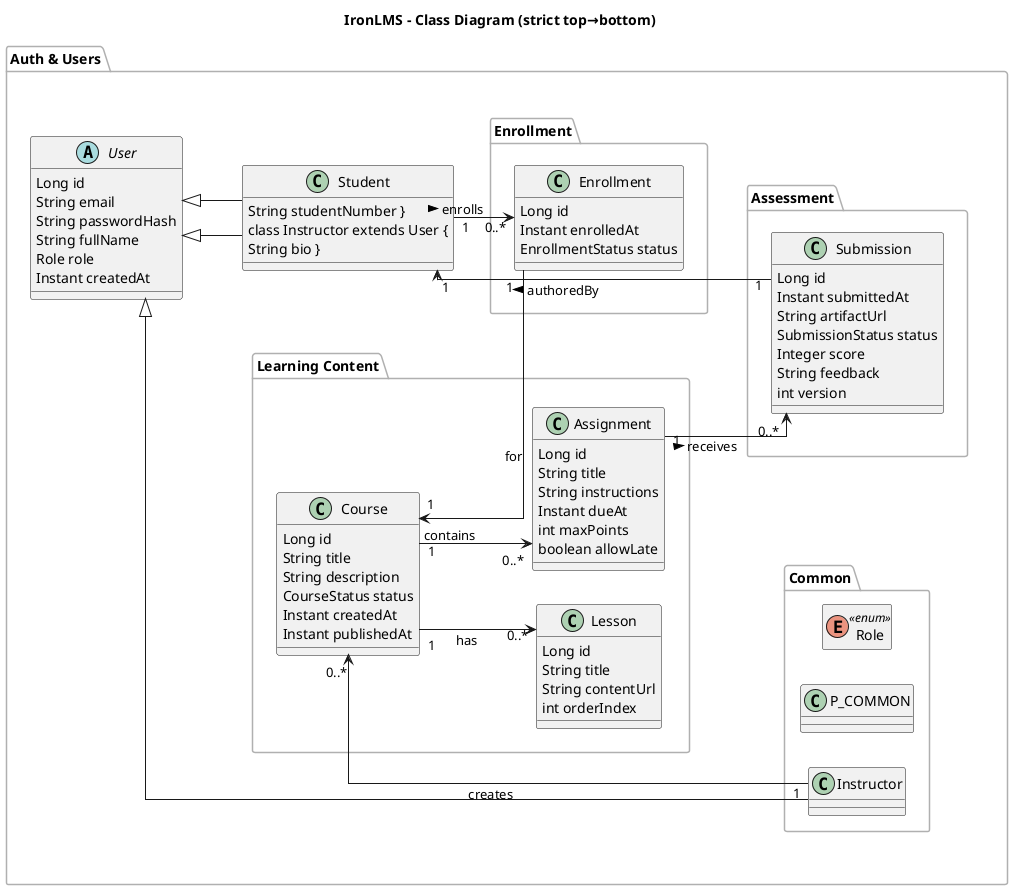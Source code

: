 @startuml
title IronLMS - Class Diagram (strict top→bottom)

skinparam classAttributeIconSize 0
skinparam shadowing false
skinparam linetype ortho
skinparam package {
  BorderColor #B0B0B0
  BackgroundColor white   ' opaque so lines behind don't show
}

' ---- global layout
top to bottom direction

' ========== Tier 1: Users ==========
package "Auth & Users" as P_USERS {
  left to right direction
  abstract class User {
    Long id
    String email
    String passwordHash
    String fullName
    Role role
    Instant createdAt
  }
  class Student extends User {
  String studentNumber }
  class Instructor extends User {
  String bio }
}

' ========== Tier 2: Content ==========
package "Learning Content" as P_CONTENT {
  left to right direction
  class Course {
    Long id
    String title
    String description
    CourseStatus status
    Instant createdAt
    Instant publishedAt
  }
  class Lesson {
    Long id
    String title
    String contentUrl
    int orderIndex
  }
  class Assignment {
    Long id
    String title
    String instructions
    Instant dueAt
    int maxPoints
    boolean allowLate
  }
}

' ========== Tier 3: Enrollment ==========
package "Enrollment" as P_ENROLL {
  class Enrollment {
    Long id
    Instant enrolledAt
    EnrollmentStatus status
  }
}

' ========== Tier 4: Submissions ==========
package "Assessment" as P_ASSESS {
  class Submission {
    Long id
    Instant submittedAt
    String artifactUrl
    SubmissionStatus status
    Integer score
    String feedback
    int version
  }
}

' ========== Common (enums) off to the side ==========
package "Common" as P_COMMON {
  hide <<enum>> members
  enum Role <<enum>> {
  ADMIN; INSTRUCTOR; STUDENT }
  enum CourseStatus <<enum>> { DRAFT; PUBLISHED; ARCHIVED }
  enum EnrollmentStatus <<enum>> { ACTIVE; CANCELLED; COMPLETED }
  enum SubmissionStatus <<enum>> { SUBMITTED; GRADED; RESUBMIT_REQUESTED }
}

' ---- keep grid (packages stay in tiers)
P_USERS   -[hidden]down-> P_CONTENT
P_CONTENT -[hidden]down-> P_ENROLL
P_ENROLL  -[hidden]down-> P_ASSESS
P_USERS   -[hidden]->     P_COMMON
P_CONTENT -[hidden]->     P_COMMON
P_ENROLL  -[hidden]->     P_COMMON
P_ASSESS  -[hidden]->     P_COMMON

' ---------- Inheritance ----------
User <|-- Student
User <|-- Instructor

' ---------- Relationships (all vertical within columns) ----------
Instructor "1" -down-> "0..*" Course : creates
Course "1" -down-> "0..*" Lesson : has
Course "1" -down-> "0..*" Assignment : contains

Student "1" -down-> "0..*" Enrollment : enrolls >
Enrollment "1" -up-> "1" Course : for

Assignment "1" -down-> "0..*" Submission : receives >
Submission "1" -up-> "1" Student : authoredBy >

@enduml
